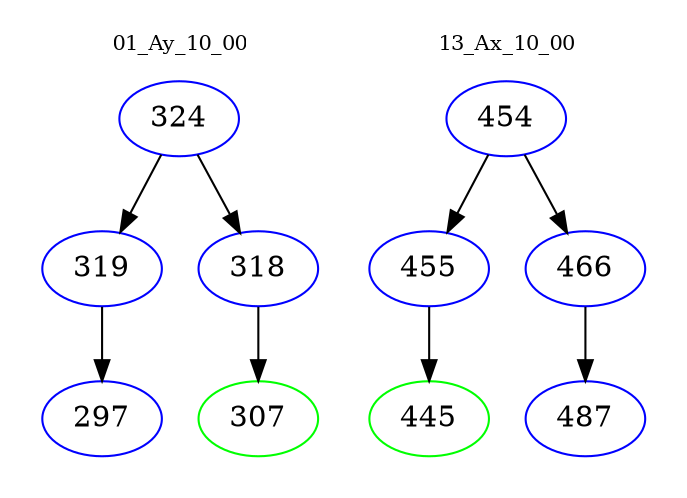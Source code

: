 digraph{
subgraph cluster_0 {
color = white
label = "01_Ay_10_00";
fontsize=10;
T0_324 [label="324", color="blue"]
T0_324 -> T0_319 [color="black"]
T0_319 [label="319", color="blue"]
T0_319 -> T0_297 [color="black"]
T0_297 [label="297", color="blue"]
T0_324 -> T0_318 [color="black"]
T0_318 [label="318", color="blue"]
T0_318 -> T0_307 [color="black"]
T0_307 [label="307", color="green"]
}
subgraph cluster_1 {
color = white
label = "13_Ax_10_00";
fontsize=10;
T1_454 [label="454", color="blue"]
T1_454 -> T1_455 [color="black"]
T1_455 [label="455", color="blue"]
T1_455 -> T1_445 [color="black"]
T1_445 [label="445", color="green"]
T1_454 -> T1_466 [color="black"]
T1_466 [label="466", color="blue"]
T1_466 -> T1_487 [color="black"]
T1_487 [label="487", color="blue"]
}
}
